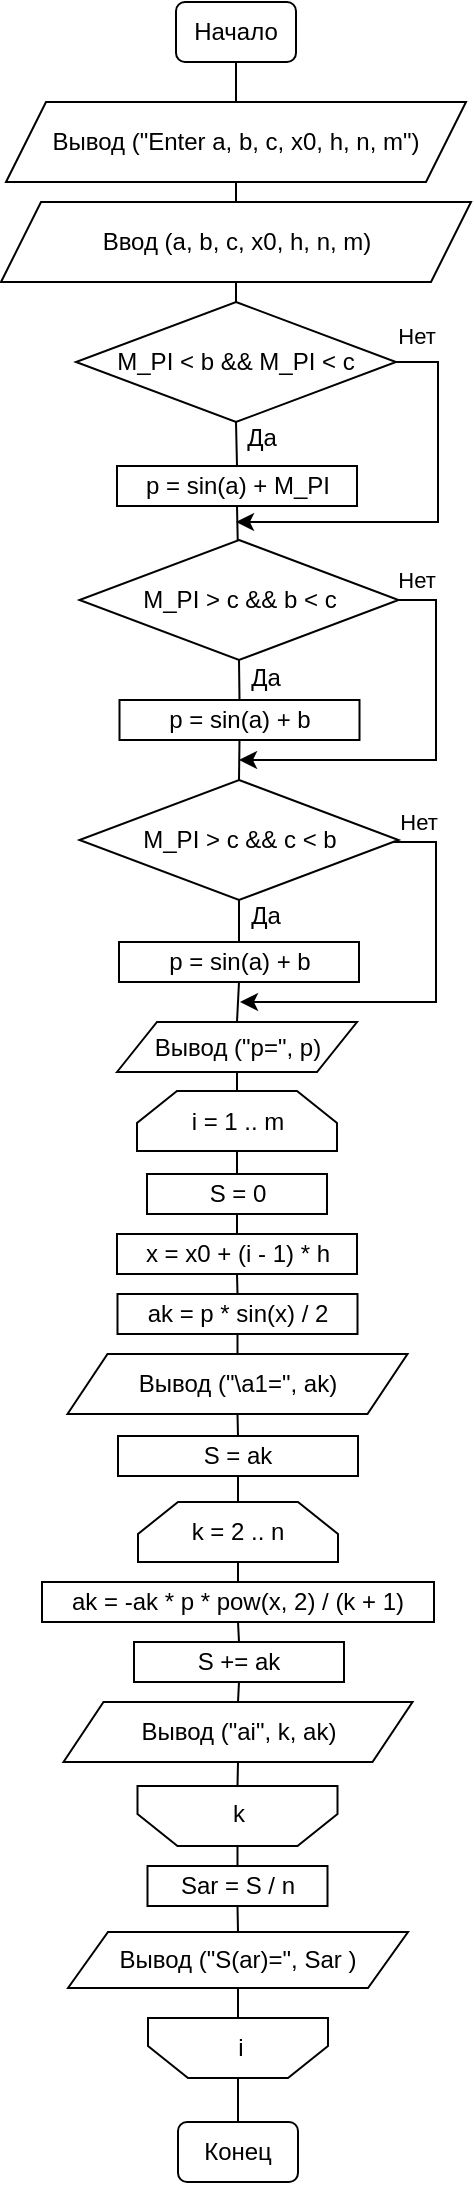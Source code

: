 <mxfile version="15.8.8" type="github">
  <diagram id="C5RBs43oDa-KdzZeNtuy" name="Page-1">
    <mxGraphModel dx="1353" dy="844" grid="1" gridSize="10" guides="1" tooltips="1" connect="1" arrows="1" fold="1" page="1" pageScale="1" pageWidth="827" pageHeight="1169" math="0" shadow="0">
      <root>
        <mxCell id="WIyWlLk6GJQsqaUBKTNV-0" />
        <mxCell id="WIyWlLk6GJQsqaUBKTNV-1" parent="WIyWlLk6GJQsqaUBKTNV-0" />
        <mxCell id="qizgt_wH2N55QvsfYoTm-6" value="Начало" style="rounded=1;whiteSpace=wrap;html=1;" vertex="1" parent="WIyWlLk6GJQsqaUBKTNV-1">
          <mxGeometry x="370" y="10" width="60" height="30" as="geometry" />
        </mxCell>
        <mxCell id="qizgt_wH2N55QvsfYoTm-7" value="Вывод (&quot;Enter a, b, c, x0, h, n, m&quot;)" style="shape=parallelogram;perimeter=parallelogramPerimeter;whiteSpace=wrap;html=1;fixedSize=1;" vertex="1" parent="WIyWlLk6GJQsqaUBKTNV-1">
          <mxGeometry x="285" y="60" width="230" height="40" as="geometry" />
        </mxCell>
        <mxCell id="qizgt_wH2N55QvsfYoTm-9" value="" style="endArrow=none;html=1;rounded=0;" edge="1" parent="WIyWlLk6GJQsqaUBKTNV-1" source="qizgt_wH2N55QvsfYoTm-7" target="qizgt_wH2N55QvsfYoTm-6">
          <mxGeometry width="50" height="50" relative="1" as="geometry">
            <mxPoint x="350" y="300" as="sourcePoint" />
            <mxPoint x="400" y="250" as="targetPoint" />
          </mxGeometry>
        </mxCell>
        <mxCell id="qizgt_wH2N55QvsfYoTm-10" value="Ввод (a, b, c, x0, h, n, m)" style="shape=parallelogram;perimeter=parallelogramPerimeter;whiteSpace=wrap;html=1;fixedSize=1;" vertex="1" parent="WIyWlLk6GJQsqaUBKTNV-1">
          <mxGeometry x="282.5" y="110" width="235" height="40" as="geometry" />
        </mxCell>
        <mxCell id="qizgt_wH2N55QvsfYoTm-11" value="" style="endArrow=none;html=1;rounded=0;" edge="1" parent="WIyWlLk6GJQsqaUBKTNV-1" source="qizgt_wH2N55QvsfYoTm-10" target="qizgt_wH2N55QvsfYoTm-7">
          <mxGeometry width="50" height="50" relative="1" as="geometry">
            <mxPoint x="350" y="420" as="sourcePoint" />
            <mxPoint x="400" y="370" as="targetPoint" />
          </mxGeometry>
        </mxCell>
        <mxCell id="qizgt_wH2N55QvsfYoTm-23" style="edgeStyle=orthogonalEdgeStyle;rounded=0;orthogonalLoop=1;jettySize=auto;html=1;exitX=1;exitY=0.5;exitDx=0;exitDy=0;" edge="1" parent="WIyWlLk6GJQsqaUBKTNV-1">
          <mxGeometry relative="1" as="geometry">
            <mxPoint x="400" y="270" as="targetPoint" />
            <mxPoint x="480" y="190" as="sourcePoint" />
            <Array as="points">
              <mxPoint x="501" y="190" />
              <mxPoint x="501" y="270" />
            </Array>
          </mxGeometry>
        </mxCell>
        <mxCell id="qizgt_wH2N55QvsfYoTm-24" value="&lt;div&gt;Нет&lt;/div&gt;" style="edgeLabel;html=1;align=center;verticalAlign=middle;resizable=0;points=[];" vertex="1" connectable="0" parent="qizgt_wH2N55QvsfYoTm-23">
          <mxGeometry x="-0.568" relative="1" as="geometry">
            <mxPoint x="-11" y="-36" as="offset" />
          </mxGeometry>
        </mxCell>
        <mxCell id="qizgt_wH2N55QvsfYoTm-12" value="M_PI &amp;lt; b &amp;amp;&amp;amp; M_PI &amp;lt; c" style="rhombus;whiteSpace=wrap;html=1;" vertex="1" parent="WIyWlLk6GJQsqaUBKTNV-1">
          <mxGeometry x="320" y="160" width="160" height="60" as="geometry" />
        </mxCell>
        <mxCell id="qizgt_wH2N55QvsfYoTm-14" value="p = sin(a) + M_PI" style="whiteSpace=wrap;html=1;" vertex="1" parent="WIyWlLk6GJQsqaUBKTNV-1">
          <mxGeometry x="340.5" y="242" width="120" height="20" as="geometry" />
        </mxCell>
        <mxCell id="qizgt_wH2N55QvsfYoTm-16" value="" style="endArrow=none;html=1;rounded=0;" edge="1" parent="WIyWlLk6GJQsqaUBKTNV-1" source="qizgt_wH2N55QvsfYoTm-12" target="qizgt_wH2N55QvsfYoTm-10">
          <mxGeometry width="50" height="50" relative="1" as="geometry">
            <mxPoint x="270" y="290" as="sourcePoint" />
            <mxPoint x="320" y="240" as="targetPoint" />
          </mxGeometry>
        </mxCell>
        <mxCell id="qizgt_wH2N55QvsfYoTm-35" style="edgeStyle=orthogonalEdgeStyle;rounded=0;orthogonalLoop=1;jettySize=auto;html=1;" edge="1" parent="WIyWlLk6GJQsqaUBKTNV-1" source="qizgt_wH2N55QvsfYoTm-17">
          <mxGeometry relative="1" as="geometry">
            <mxPoint x="401.5" y="389" as="targetPoint" />
            <Array as="points">
              <mxPoint x="500" y="309" />
              <mxPoint x="500" y="389" />
            </Array>
          </mxGeometry>
        </mxCell>
        <mxCell id="qizgt_wH2N55QvsfYoTm-36" value="Нет" style="edgeLabel;html=1;align=center;verticalAlign=middle;resizable=0;points=[];" vertex="1" connectable="0" parent="qizgt_wH2N55QvsfYoTm-35">
          <mxGeometry x="-0.597" y="-1" relative="1" as="geometry">
            <mxPoint x="-9" y="-31" as="offset" />
          </mxGeometry>
        </mxCell>
        <mxCell id="qizgt_wH2N55QvsfYoTm-17" value="M_PI &amp;gt; c &amp;amp;&amp;amp; b &amp;lt; c" style="rhombus;whiteSpace=wrap;html=1;" vertex="1" parent="WIyWlLk6GJQsqaUBKTNV-1">
          <mxGeometry x="321.75" y="279" width="159.5" height="60" as="geometry" />
        </mxCell>
        <mxCell id="qizgt_wH2N55QvsfYoTm-19" value="" style="endArrow=none;html=1;rounded=0;entryX=0.5;entryY=1;entryDx=0;entryDy=0;" edge="1" parent="WIyWlLk6GJQsqaUBKTNV-1" source="qizgt_wH2N55QvsfYoTm-17" target="qizgt_wH2N55QvsfYoTm-14">
          <mxGeometry width="50" height="50" relative="1" as="geometry">
            <mxPoint x="270" y="272" as="sourcePoint" />
            <mxPoint x="320" y="222" as="targetPoint" />
          </mxGeometry>
        </mxCell>
        <mxCell id="qizgt_wH2N55QvsfYoTm-25" value="" style="endArrow=none;html=1;rounded=0;entryX=0.5;entryY=1;entryDx=0;entryDy=0;exitX=0.5;exitY=0;exitDx=0;exitDy=0;" edge="1" parent="WIyWlLk6GJQsqaUBKTNV-1" source="qizgt_wH2N55QvsfYoTm-14" target="qizgt_wH2N55QvsfYoTm-12">
          <mxGeometry width="50" height="50" relative="1" as="geometry">
            <mxPoint x="320" y="290" as="sourcePoint" />
            <mxPoint x="370" y="240" as="targetPoint" />
            <Array as="points" />
          </mxGeometry>
        </mxCell>
        <mxCell id="qizgt_wH2N55QvsfYoTm-26" value="Да" style="text;html=1;strokeColor=none;fillColor=none;align=center;verticalAlign=middle;whiteSpace=wrap;rounded=0;" vertex="1" parent="WIyWlLk6GJQsqaUBKTNV-1">
          <mxGeometry x="383" y="213" width="60" height="30" as="geometry" />
        </mxCell>
        <mxCell id="qizgt_wH2N55QvsfYoTm-27" value="p = sin(a) + b" style="rounded=0;whiteSpace=wrap;html=1;" vertex="1" parent="WIyWlLk6GJQsqaUBKTNV-1">
          <mxGeometry x="341.75" y="359" width="120" height="20" as="geometry" />
        </mxCell>
        <mxCell id="qizgt_wH2N55QvsfYoTm-29" value="" style="endArrow=none;html=1;rounded=0;entryX=0.5;entryY=1;entryDx=0;entryDy=0;exitX=0.5;exitY=0;exitDx=0;exitDy=0;" edge="1" parent="WIyWlLk6GJQsqaUBKTNV-1" source="qizgt_wH2N55QvsfYoTm-27" target="qizgt_wH2N55QvsfYoTm-17">
          <mxGeometry width="50" height="50" relative="1" as="geometry">
            <mxPoint x="320" y="369" as="sourcePoint" />
            <mxPoint x="370" y="319" as="targetPoint" />
          </mxGeometry>
        </mxCell>
        <mxCell id="qizgt_wH2N55QvsfYoTm-42" style="edgeStyle=orthogonalEdgeStyle;rounded=0;orthogonalLoop=1;jettySize=auto;html=1;" edge="1" parent="WIyWlLk6GJQsqaUBKTNV-1" source="qizgt_wH2N55QvsfYoTm-30">
          <mxGeometry relative="1" as="geometry">
            <mxPoint x="402" y="510" as="targetPoint" />
            <Array as="points">
              <mxPoint x="500" y="430" />
              <mxPoint x="500" y="510" />
            </Array>
          </mxGeometry>
        </mxCell>
        <mxCell id="qizgt_wH2N55QvsfYoTm-43" value="Нет" style="edgeLabel;html=1;align=center;verticalAlign=middle;resizable=0;points=[];" vertex="1" connectable="0" parent="qizgt_wH2N55QvsfYoTm-42">
          <mxGeometry x="-0.605" relative="1" as="geometry">
            <mxPoint x="-9" y="-28" as="offset" />
          </mxGeometry>
        </mxCell>
        <mxCell id="qizgt_wH2N55QvsfYoTm-30" value="M_PI &amp;gt; c &amp;amp;&amp;amp; c &amp;lt; b" style="rhombus;whiteSpace=wrap;html=1;" vertex="1" parent="WIyWlLk6GJQsqaUBKTNV-1">
          <mxGeometry x="321.75" y="399" width="159.5" height="60" as="geometry" />
        </mxCell>
        <mxCell id="qizgt_wH2N55QvsfYoTm-32" value="" style="endArrow=none;html=1;rounded=0;entryX=0.5;entryY=1;entryDx=0;entryDy=0;exitX=0.5;exitY=0;exitDx=0;exitDy=0;" edge="1" parent="WIyWlLk6GJQsqaUBKTNV-1" source="qizgt_wH2N55QvsfYoTm-30" target="qizgt_wH2N55QvsfYoTm-27">
          <mxGeometry width="50" height="50" relative="1" as="geometry">
            <mxPoint x="320" y="369" as="sourcePoint" />
            <mxPoint x="370" y="319" as="targetPoint" />
          </mxGeometry>
        </mxCell>
        <mxCell id="qizgt_wH2N55QvsfYoTm-33" value="Да" style="text;html=1;strokeColor=none;fillColor=none;align=center;verticalAlign=middle;whiteSpace=wrap;rounded=0;" vertex="1" parent="WIyWlLk6GJQsqaUBKTNV-1">
          <mxGeometry x="385" y="333" width="60" height="30" as="geometry" />
        </mxCell>
        <mxCell id="qizgt_wH2N55QvsfYoTm-37" value="p = sin(a) + b" style="rounded=0;whiteSpace=wrap;html=1;" vertex="1" parent="WIyWlLk6GJQsqaUBKTNV-1">
          <mxGeometry x="341.5" y="480" width="120" height="20" as="geometry" />
        </mxCell>
        <mxCell id="qizgt_wH2N55QvsfYoTm-38" value="" style="endArrow=none;html=1;rounded=0;entryX=0.5;entryY=1;entryDx=0;entryDy=0;exitX=0.5;exitY=0;exitDx=0;exitDy=0;" edge="1" parent="WIyWlLk6GJQsqaUBKTNV-1" source="qizgt_wH2N55QvsfYoTm-37" target="qizgt_wH2N55QvsfYoTm-30">
          <mxGeometry width="50" height="50" relative="1" as="geometry">
            <mxPoint x="320" y="489" as="sourcePoint" />
            <mxPoint x="370" y="439" as="targetPoint" />
          </mxGeometry>
        </mxCell>
        <mxCell id="qizgt_wH2N55QvsfYoTm-39" value="Вывод (&quot;p=&quot;, p) " style="shape=parallelogram;perimeter=parallelogramPerimeter;whiteSpace=wrap;html=1;fixedSize=1;" vertex="1" parent="WIyWlLk6GJQsqaUBKTNV-1">
          <mxGeometry x="340.5" y="520" width="120" height="25" as="geometry" />
        </mxCell>
        <mxCell id="qizgt_wH2N55QvsfYoTm-40" value="" style="endArrow=none;html=1;rounded=0;entryX=0.5;entryY=1;entryDx=0;entryDy=0;exitX=0.5;exitY=0;exitDx=0;exitDy=0;" edge="1" parent="WIyWlLk6GJQsqaUBKTNV-1" source="qizgt_wH2N55QvsfYoTm-39" target="qizgt_wH2N55QvsfYoTm-37">
          <mxGeometry width="50" height="50" relative="1" as="geometry">
            <mxPoint x="320" y="390" as="sourcePoint" />
            <mxPoint x="370" y="340" as="targetPoint" />
          </mxGeometry>
        </mxCell>
        <mxCell id="qizgt_wH2N55QvsfYoTm-41" value="Да" style="text;html=1;strokeColor=none;fillColor=none;align=center;verticalAlign=middle;whiteSpace=wrap;rounded=0;" vertex="1" parent="WIyWlLk6GJQsqaUBKTNV-1">
          <mxGeometry x="385" y="452" width="60" height="30" as="geometry" />
        </mxCell>
        <mxCell id="qizgt_wH2N55QvsfYoTm-44" value="i = 1 .. m" style="shape=loopLimit;whiteSpace=wrap;html=1;" vertex="1" parent="WIyWlLk6GJQsqaUBKTNV-1">
          <mxGeometry x="350.5" y="554.5" width="100" height="30" as="geometry" />
        </mxCell>
        <mxCell id="qizgt_wH2N55QvsfYoTm-45" value="" style="endArrow=none;html=1;rounded=0;entryX=0.5;entryY=1;entryDx=0;entryDy=0;exitX=0.5;exitY=0;exitDx=0;exitDy=0;" edge="1" parent="WIyWlLk6GJQsqaUBKTNV-1" source="qizgt_wH2N55QvsfYoTm-44" target="qizgt_wH2N55QvsfYoTm-39">
          <mxGeometry width="50" height="50" relative="1" as="geometry">
            <mxPoint x="320" y="540" as="sourcePoint" />
            <mxPoint x="370" y="490" as="targetPoint" />
          </mxGeometry>
        </mxCell>
        <mxCell id="qizgt_wH2N55QvsfYoTm-46" value="S = 0" style="rounded=0;whiteSpace=wrap;html=1;" vertex="1" parent="WIyWlLk6GJQsqaUBKTNV-1">
          <mxGeometry x="355.5" y="596" width="90" height="20" as="geometry" />
        </mxCell>
        <mxCell id="qizgt_wH2N55QvsfYoTm-47" value="" style="endArrow=none;html=1;rounded=0;entryX=0.5;entryY=1;entryDx=0;entryDy=0;" edge="1" parent="WIyWlLk6GJQsqaUBKTNV-1" source="qizgt_wH2N55QvsfYoTm-46" target="qizgt_wH2N55QvsfYoTm-44">
          <mxGeometry width="50" height="50" relative="1" as="geometry">
            <mxPoint x="320" y="630" as="sourcePoint" />
            <mxPoint x="370" y="580" as="targetPoint" />
          </mxGeometry>
        </mxCell>
        <mxCell id="qizgt_wH2N55QvsfYoTm-48" value="x = x0 + (i - 1) * h" style="rounded=0;whiteSpace=wrap;html=1;spacingTop=0;" vertex="1" parent="WIyWlLk6GJQsqaUBKTNV-1">
          <mxGeometry x="340.5" y="626" width="120" height="20" as="geometry" />
        </mxCell>
        <mxCell id="qizgt_wH2N55QvsfYoTm-49" value="" style="endArrow=none;html=1;rounded=0;entryX=0.5;entryY=1;entryDx=0;entryDy=0;exitX=0.5;exitY=0;exitDx=0;exitDy=0;" edge="1" parent="WIyWlLk6GJQsqaUBKTNV-1" source="qizgt_wH2N55QvsfYoTm-48" target="qizgt_wH2N55QvsfYoTm-46">
          <mxGeometry width="50" height="50" relative="1" as="geometry">
            <mxPoint x="320" y="630" as="sourcePoint" />
            <mxPoint x="370" y="580" as="targetPoint" />
          </mxGeometry>
        </mxCell>
        <mxCell id="qizgt_wH2N55QvsfYoTm-50" value="ak = p * sin(x) / 2" style="rounded=0;whiteSpace=wrap;html=1;spacingTop=0;" vertex="1" parent="WIyWlLk6GJQsqaUBKTNV-1">
          <mxGeometry x="340.75" y="656" width="120" height="20" as="geometry" />
        </mxCell>
        <mxCell id="qizgt_wH2N55QvsfYoTm-51" value="" style="endArrow=none;html=1;rounded=0;entryX=0.5;entryY=1;entryDx=0;entryDy=0;exitX=0.5;exitY=0;exitDx=0;exitDy=0;" edge="1" parent="WIyWlLk6GJQsqaUBKTNV-1" source="qizgt_wH2N55QvsfYoTm-50" target="qizgt_wH2N55QvsfYoTm-48">
          <mxGeometry width="50" height="50" relative="1" as="geometry">
            <mxPoint x="320" y="660" as="sourcePoint" />
            <mxPoint x="370" y="610" as="targetPoint" />
          </mxGeometry>
        </mxCell>
        <mxCell id="qizgt_wH2N55QvsfYoTm-52" value="Вывод (&quot;\a1=&quot;, ak)" style="shape=parallelogram;perimeter=parallelogramPerimeter;whiteSpace=wrap;html=1;fixedSize=1;" vertex="1" parent="WIyWlLk6GJQsqaUBKTNV-1">
          <mxGeometry x="315.75" y="686" width="170" height="30" as="geometry" />
        </mxCell>
        <mxCell id="qizgt_wH2N55QvsfYoTm-53" value="" style="endArrow=none;html=1;rounded=0;entryX=0.5;entryY=1;entryDx=0;entryDy=0;exitX=0.5;exitY=0;exitDx=0;exitDy=0;" edge="1" parent="WIyWlLk6GJQsqaUBKTNV-1" source="qizgt_wH2N55QvsfYoTm-52" target="qizgt_wH2N55QvsfYoTm-50">
          <mxGeometry width="50" height="50" relative="1" as="geometry">
            <mxPoint x="320" y="720" as="sourcePoint" />
            <mxPoint x="370" y="670" as="targetPoint" />
          </mxGeometry>
        </mxCell>
        <mxCell id="qizgt_wH2N55QvsfYoTm-55" value="S = ak" style="rounded=0;whiteSpace=wrap;html=1;" vertex="1" parent="WIyWlLk6GJQsqaUBKTNV-1">
          <mxGeometry x="341" y="727" width="120" height="20" as="geometry" />
        </mxCell>
        <mxCell id="qizgt_wH2N55QvsfYoTm-56" value="" style="endArrow=none;html=1;rounded=0;entryX=0.5;entryY=1;entryDx=0;entryDy=0;exitX=0.5;exitY=0;exitDx=0;exitDy=0;" edge="1" parent="WIyWlLk6GJQsqaUBKTNV-1" source="qizgt_wH2N55QvsfYoTm-55" target="qizgt_wH2N55QvsfYoTm-52">
          <mxGeometry width="50" height="50" relative="1" as="geometry">
            <mxPoint x="320" y="720" as="sourcePoint" />
            <mxPoint x="370" y="670" as="targetPoint" />
          </mxGeometry>
        </mxCell>
        <mxCell id="qizgt_wH2N55QvsfYoTm-57" value="k = 2 .. n" style="shape=loopLimit;whiteSpace=wrap;html=1;" vertex="1" parent="WIyWlLk6GJQsqaUBKTNV-1">
          <mxGeometry x="351" y="760" width="100" height="30" as="geometry" />
        </mxCell>
        <mxCell id="qizgt_wH2N55QvsfYoTm-58" value="" style="endArrow=none;html=1;rounded=0;entryX=0.5;entryY=1;entryDx=0;entryDy=0;" edge="1" parent="WIyWlLk6GJQsqaUBKTNV-1" source="qizgt_wH2N55QvsfYoTm-57" target="qizgt_wH2N55QvsfYoTm-55">
          <mxGeometry width="50" height="50" relative="1" as="geometry">
            <mxPoint x="320" y="750" as="sourcePoint" />
            <mxPoint x="370" y="700" as="targetPoint" />
          </mxGeometry>
        </mxCell>
        <mxCell id="qizgt_wH2N55QvsfYoTm-60" value="ak = -ak * p * pow(x, 2) / (k + 1)" style="rounded=0;whiteSpace=wrap;html=1;" vertex="1" parent="WIyWlLk6GJQsqaUBKTNV-1">
          <mxGeometry x="303" y="800" width="196" height="20" as="geometry" />
        </mxCell>
        <mxCell id="qizgt_wH2N55QvsfYoTm-61" value="" style="endArrow=none;html=1;rounded=0;entryX=0.5;entryY=1;entryDx=0;entryDy=0;exitX=0.5;exitY=0;exitDx=0;exitDy=0;" edge="1" parent="WIyWlLk6GJQsqaUBKTNV-1" source="qizgt_wH2N55QvsfYoTm-60" target="qizgt_wH2N55QvsfYoTm-57">
          <mxGeometry width="50" height="50" relative="1" as="geometry">
            <mxPoint x="320" y="780" as="sourcePoint" />
            <mxPoint x="370" y="730" as="targetPoint" />
          </mxGeometry>
        </mxCell>
        <mxCell id="qizgt_wH2N55QvsfYoTm-62" value="S += ak" style="rounded=0;whiteSpace=wrap;html=1;" vertex="1" parent="WIyWlLk6GJQsqaUBKTNV-1">
          <mxGeometry x="349" y="830" width="105" height="20" as="geometry" />
        </mxCell>
        <mxCell id="qizgt_wH2N55QvsfYoTm-63" value="" style="endArrow=none;html=1;rounded=0;entryX=0.5;entryY=1;entryDx=0;entryDy=0;exitX=0.5;exitY=0;exitDx=0;exitDy=0;" edge="1" parent="WIyWlLk6GJQsqaUBKTNV-1" source="qizgt_wH2N55QvsfYoTm-62" target="qizgt_wH2N55QvsfYoTm-60">
          <mxGeometry width="50" height="50" relative="1" as="geometry">
            <mxPoint x="320" y="780" as="sourcePoint" />
            <mxPoint x="370" y="730" as="targetPoint" />
          </mxGeometry>
        </mxCell>
        <mxCell id="qizgt_wH2N55QvsfYoTm-64" value="Вывод (&quot;ai&quot;, k, ak)" style="shape=parallelogram;perimeter=parallelogramPerimeter;whiteSpace=wrap;html=1;fixedSize=1;" vertex="1" parent="WIyWlLk6GJQsqaUBKTNV-1">
          <mxGeometry x="313.75" y="860" width="174.5" height="30" as="geometry" />
        </mxCell>
        <mxCell id="qizgt_wH2N55QvsfYoTm-65" value="" style="endArrow=none;html=1;rounded=0;entryX=0.5;entryY=1;entryDx=0;entryDy=0;exitX=0.5;exitY=0;exitDx=0;exitDy=0;" edge="1" parent="WIyWlLk6GJQsqaUBKTNV-1" source="qizgt_wH2N55QvsfYoTm-64" target="qizgt_wH2N55QvsfYoTm-62">
          <mxGeometry width="50" height="50" relative="1" as="geometry">
            <mxPoint x="320" y="840" as="sourcePoint" />
            <mxPoint x="370" y="790" as="targetPoint" />
          </mxGeometry>
        </mxCell>
        <mxCell id="qizgt_wH2N55QvsfYoTm-66" value="" style="shape=loopLimit;whiteSpace=wrap;html=1;rotation=-180;" vertex="1" parent="WIyWlLk6GJQsqaUBKTNV-1">
          <mxGeometry x="350.75" y="902" width="100" height="30" as="geometry" />
        </mxCell>
        <mxCell id="qizgt_wH2N55QvsfYoTm-67" value="k" style="text;html=1;align=center;verticalAlign=middle;resizable=0;points=[];autosize=1;strokeColor=none;fillColor=none;" vertex="1" parent="WIyWlLk6GJQsqaUBKTNV-1">
          <mxGeometry x="391" y="906" width="20" height="20" as="geometry" />
        </mxCell>
        <mxCell id="qizgt_wH2N55QvsfYoTm-68" value="" style="endArrow=none;html=1;rounded=0;entryX=0.5;entryY=1;entryDx=0;entryDy=0;exitX=0.5;exitY=1;exitDx=0;exitDy=0;" edge="1" parent="WIyWlLk6GJQsqaUBKTNV-1" source="qizgt_wH2N55QvsfYoTm-66" target="qizgt_wH2N55QvsfYoTm-64">
          <mxGeometry width="50" height="50" relative="1" as="geometry">
            <mxPoint x="320" y="840" as="sourcePoint" />
            <mxPoint x="370" y="790" as="targetPoint" />
          </mxGeometry>
        </mxCell>
        <mxCell id="qizgt_wH2N55QvsfYoTm-69" value="Sar = S / n" style="rounded=0;whiteSpace=wrap;html=1;" vertex="1" parent="WIyWlLk6GJQsqaUBKTNV-1">
          <mxGeometry x="355.75" y="942" width="90" height="20" as="geometry" />
        </mxCell>
        <mxCell id="qizgt_wH2N55QvsfYoTm-71" value="" style="endArrow=none;html=1;rounded=0;entryX=0.5;entryY=0;entryDx=0;entryDy=0;exitX=0.5;exitY=0;exitDx=0;exitDy=0;" edge="1" parent="WIyWlLk6GJQsqaUBKTNV-1" source="qizgt_wH2N55QvsfYoTm-69" target="qizgt_wH2N55QvsfYoTm-66">
          <mxGeometry width="50" height="50" relative="1" as="geometry">
            <mxPoint x="320" y="840" as="sourcePoint" />
            <mxPoint x="370" y="790" as="targetPoint" />
          </mxGeometry>
        </mxCell>
        <mxCell id="qizgt_wH2N55QvsfYoTm-72" value="Вывод (&quot;S(ar)=&quot;, Sar )" style="shape=parallelogram;perimeter=parallelogramPerimeter;whiteSpace=wrap;html=1;fixedSize=1;" vertex="1" parent="WIyWlLk6GJQsqaUBKTNV-1">
          <mxGeometry x="316" y="975" width="170" height="28" as="geometry" />
        </mxCell>
        <mxCell id="qizgt_wH2N55QvsfYoTm-73" value="" style="endArrow=none;html=1;rounded=0;entryX=0.5;entryY=1;entryDx=0;entryDy=0;exitX=0.5;exitY=0;exitDx=0;exitDy=0;" edge="1" parent="WIyWlLk6GJQsqaUBKTNV-1" source="qizgt_wH2N55QvsfYoTm-72" target="qizgt_wH2N55QvsfYoTm-69">
          <mxGeometry width="50" height="50" relative="1" as="geometry">
            <mxPoint x="320" y="840" as="sourcePoint" />
            <mxPoint x="370" y="790" as="targetPoint" />
          </mxGeometry>
        </mxCell>
        <mxCell id="qizgt_wH2N55QvsfYoTm-74" value="" style="shape=loopLimit;whiteSpace=wrap;html=1;rotation=-180;" vertex="1" parent="WIyWlLk6GJQsqaUBKTNV-1">
          <mxGeometry x="356" y="1018" width="90" height="30" as="geometry" />
        </mxCell>
        <mxCell id="qizgt_wH2N55QvsfYoTm-75" value="" style="endArrow=none;html=1;rounded=0;entryX=0.5;entryY=1;entryDx=0;entryDy=0;exitX=0.5;exitY=1;exitDx=0;exitDy=0;" edge="1" parent="WIyWlLk6GJQsqaUBKTNV-1" source="qizgt_wH2N55QvsfYoTm-74" target="qizgt_wH2N55QvsfYoTm-72">
          <mxGeometry width="50" height="50" relative="1" as="geometry">
            <mxPoint x="320" y="990" as="sourcePoint" />
            <mxPoint x="370" y="940" as="targetPoint" />
          </mxGeometry>
        </mxCell>
        <mxCell id="qizgt_wH2N55QvsfYoTm-76" value="i" style="text;html=1;align=center;verticalAlign=middle;resizable=0;points=[];autosize=1;strokeColor=none;fillColor=none;" vertex="1" parent="WIyWlLk6GJQsqaUBKTNV-1">
          <mxGeometry x="392" y="1023" width="20" height="20" as="geometry" />
        </mxCell>
        <mxCell id="qizgt_wH2N55QvsfYoTm-77" value="Конец" style="rounded=1;whiteSpace=wrap;html=1;" vertex="1" parent="WIyWlLk6GJQsqaUBKTNV-1">
          <mxGeometry x="371" y="1070" width="60" height="30" as="geometry" />
        </mxCell>
        <mxCell id="qizgt_wH2N55QvsfYoTm-78" value="" style="endArrow=none;html=1;rounded=0;entryX=0.5;entryY=0;entryDx=0;entryDy=0;exitX=0.5;exitY=0;exitDx=0;exitDy=0;" edge="1" parent="WIyWlLk6GJQsqaUBKTNV-1" source="qizgt_wH2N55QvsfYoTm-77" target="qizgt_wH2N55QvsfYoTm-74">
          <mxGeometry width="50" height="50" relative="1" as="geometry">
            <mxPoint x="320" y="1010" as="sourcePoint" />
            <mxPoint x="370" y="960" as="targetPoint" />
          </mxGeometry>
        </mxCell>
      </root>
    </mxGraphModel>
  </diagram>
</mxfile>
